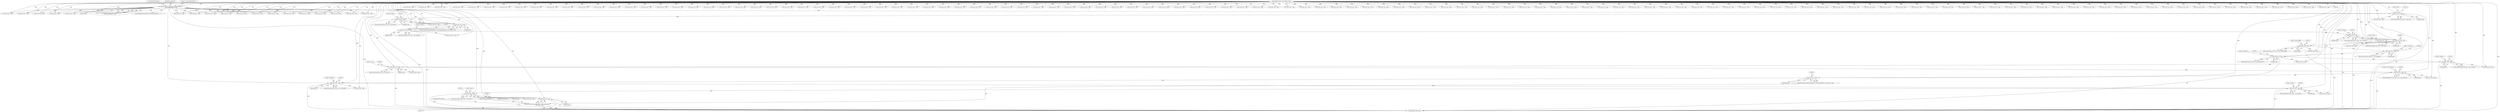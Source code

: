 digraph "0_ImageMagick_56d6e20de489113617cbbddaf41e92600a34db22@pointer" {
"1005066" [label="(Call,(const char *) tag)"];
"1005045" [label="(Call,(const char *) tag)"];
"1004943" [label="(Call,(const char *) tag)"];
"1004818" [label="(Call,(const char *) tag)"];
"1000212" [label="(Call,LogMagickEvent(CoderEvent,GetMagickModule(),\n    \"  SAX.startElement(%s\",tag))"];
"1000184" [label="(MethodParameterIn,const xmlChar *tag)"];
"1004809" [label="(Call,(const char *) tag)"];
"1004687" [label="(Call,(const char *) tag)"];
"1004429" [label="(Call,(const char *) tag)"];
"1004292" [label="(Call,(const char *) tag)"];
"1003293" [label="(Call,(const char *) tag)"];
"1003284" [label="(Call,(const char *) tag)"];
"1002933" [label="(Call,(const char *) tag)"];
"1002662" [label="(Call,(const char *) tag)"];
"1002478" [label="(Call,(const char *) tag)"];
"1002275" [label="(Call,(const char *) tag)"];
"1002266" [label="(Call,(const char *) tag)"];
"1001969" [label="(Call,(const char *) tag)"];
"1001717" [label="(Call,(const char *) tag)"];
"1005063" [label="(Call,ThrowMSLException(OptionError,\"NoImagesDefined\",\n                (const char *) tag))"];
"1004294" [label="(Identifier,tag)"];
"1002275" [label="(Call,(const char *) tag)"];
"1004687" [label="(Call,(const char *) tag)"];
"1009431" [label="(Call,(const char *) tag)"];
"1009757" [label="(Call,(const char *) tag)"];
"1017474" [label="(Call,(const char *) tag)"];
"1019458" [label="(Call,(const char *) tag)"];
"1008522" [label="(Call,(const char *) tag)"];
"1002481" [label="(Literal,\"charcoal\")"];
"1005065" [label="(Literal,\"NoImagesDefined\")"];
"1001707" [label="(Call,(const char *) tag)"];
"1003318" [label="(Call,(const char *) tag)"];
"1012979" [label="(Call,(const char *) tag)"];
"1018615" [label="(Call,(const char *) tag)"];
"1010089" [label="(Call,(const char *) tag)"];
"1014711" [label="(Call,(const char *) tag)"];
"1017207" [label="(Call,(const char *) tag)"];
"1016263" [label="(Call,(const char *) tag)"];
"1004820" [label="(Identifier,tag)"];
"1014234" [label="(Call,(const char *) tag)"];
"1010572" [label="(Call,(const char *) tag)"];
"1000215" [label="(Literal,\"  SAX.startElement(%s\")"];
"1014884" [label="(Call,(const char *) tag)"];
"1004963" [label="(Call,(const char *) tag)"];
"1015073" [label="(Call,(const char *) tag)"];
"1014690" [label="(Call,(const char *) tag)"];
"1004291" [label="(Call,LocaleCompare((const char *) tag,\"contrast\"))"];
"1010594" [label="(Call,(const char *) tag)"];
"1003296" [label="(Literal,\"composite\")"];
"1007928" [label="(Call,(const char *) tag)"];
"1004817" [label="(Call,LocaleCompare((const char *) tag,\"despeckle\"))"];
"1004313" [label="(Call,(const char *) tag)"];
"1008840" [label="(Call,(const char *) tag)"];
"1000212" [label="(Call,LogMagickEvent(CoderEvent,GetMagickModule(),\n    \"  SAX.startElement(%s\",tag))"];
"1004806" [label="(Call,ThrowMSLException(OptionError,\"UnrecognizedElement\",(const char *) tag))"];
"1003286" [label="(Identifier,tag)"];
"1004818" [label="(Call,(const char *) tag)"];
"1009653" [label="(Call,(const char *) tag)"];
"1016285" [label="(Call,(const char *) tag)"];
"1002277" [label="(Identifier,tag)"];
"1008531" [label="(Call,(const char *) tag)"];
"1015472" [label="(Call,(const char *) tag)"];
"1005044" [label="(Call,LocaleCompare((const char *) tag,\"draw\"))"];
"1010871" [label="(Call,(const char *) tag)"];
"1018398" [label="(Call,(const char *) tag)"];
"1015494" [label="(Call,(const char *) tag)"];
"1001720" [label="(Literal,\"blur\")"];
"1002274" [label="(Call,LocaleCompare((const char *) tag,\"colorize\"))"];
"1004295" [label="(Literal,\"contrast\")"];
"1002661" [label="(Call,LocaleCompare((const char *) tag,\"chop\"))"];
"1010400" [label="(Call,(const char *) tag)"];
"1010059" [label="(Call,(const char *) tag)"];
"1001969" [label="(Call,(const char *) tag)"];
"1013000" [label="(Call,(const char *) tag)"];
"1004428" [label="(Call,LocaleCompare((const char *) tag,\"crop\"))"];
"1000216" [label="(Identifier,tag)"];
"1009062" [label="(Call,(const char *) tag)"];
"1010891" [label="(Call,(const char *) tag)"];
"1004945" [label="(Identifier,tag)"];
"1013592" [label="(Call,(const char *) tag)"];
"1017925" [label="(Call,(const char *) tag)"];
"1002665" [label="(Literal,\"chop\")"];
"1004809" [label="(Call,(const char *) tag)"];
"1001971" [label="(Identifier,tag)"];
"1018828" [label="(Call,(const char *) tag)"];
"1004689" [label="(Identifier,tag)"];
"1004946" [label="(Literal,\"display\")"];
"1000286" [label="(Call,(const char *) tag)"];
"1019588" [label="(Call,(const char *) tag)"];
"1009632" [label="(Call,(const char *) tag)"];
"1004942" [label="(Call,LocaleCompare((const char *) tag,\"display\"))"];
"1015706" [label="(Call,(const char *) tag)"];
"1006938" [label="(Call,(const char *) tag)"];
"1007606" [label="(Call,(const char *) tag)"];
"1017005" [label="(Call,(const char *) tag)"];
"1007189" [label="(Call,(const char *) tag)"];
"1009088" [label="(Call,(const char *) tag)"];
"1005064" [label="(Identifier,OptionError)"];
"1006758" [label="(Call,(const char *) tag)"];
"1009452" [label="(Call,(const char *) tag)"];
"1019079" [label="(Call,(const char *) tag)"];
"1008134" [label="(Call,(const char *) tag)"];
"1013979" [label="(Call,(const char *) tag)"];
"1011207" [label="(Call,(const char *) tag)"];
"1017899" [label="(Call,(const char *) tag)"];
"1002936" [label="(Literal,\"color-floodfill\")"];
"1008863" [label="(Call,(const char *) tag)"];
"1002480" [label="(Identifier,tag)"];
"1013245" [label="(Call,(const char *) tag)"];
"1010768" [label="(Call,(const char *) tag)"];
"1002662" [label="(Call,(const char *) tag)"];
"1018808" [label="(Call,(const char *) tag)"];
"1007948" [label="(Call,(const char *) tag)"];
"1001719" [label="(Identifier,tag)"];
"1006844" [label="(Call,(const char *) tag)"];
"1014255" [label="(Call,(const char *) tag)"];
"1006202" [label="(Call,(const char *) tag)"];
"1012612" [label="(Call,(const char *) tag)"];
"1018914" [label="(Call,(const char *) tag)"];
"1018130" [label="(Call,(const char *) tag)"];
"1003295" [label="(Identifier,tag)"];
"1001972" [label="(Literal,\"border\")"];
"1005062" [label="(Block,)"];
"1001557" [label="(Call,(const char *) tag)"];
"1016537" [label="(Call,(const char *) tag)"];
"1005063" [label="(Call,ThrowMSLException(OptionError,\"NoImagesDefined\",\n                (const char *) tag))"];
"1002478" [label="(Call,(const char *) tag)"];
"1015262" [label="(Call,(const char *) tag)"];
"1019429" [label="(Call,(const char *) tag)"];
"1001738" [label="(Call,(const char *) tag)"];
"1012633" [label="(Call,(const char *) tag)"];
"1016975" [label="(Call,(const char *) tag)"];
"1004686" [label="(Call,LocaleCompare((const char *) tag,\"cycle-colormap\"))"];
"1004431" [label="(Identifier,tag)"];
"1002933" [label="(Call,(const char *) tag)"];
"1006835" [label="(Call,(const char *) tag)"];
"1002266" [label="(Call,(const char *) tag)"];
"1015726" [label="(Call,(const char *) tag)"];
"1001968" [label="(Call,LocaleCompare((const char *) tag,\"border\"))"];
"1008563" [label="(Call,(const char *) tag)"];
"1015052" [label="(Call,(const char *) tag)"];
"1016790" [label="(Call,(const char *) tag)"];
"1006193" [label="(Call,(const char *) tag)"];
"1019232" [label="(Call,(const char *) tag)"];
"1010777" [label="(Call,(const char *) tag)"];
"1017705" [label="(Call,(const char *) tag)"];
"1006613" [label="(Call,(const char *) tag)"];
"1014908" [label="(Call,(const char *) tag)"];
"1015043" [label="(Call,(const char *) tag)"];
"1000214" [label="(Call,GetMagickModule())"];
"1016818" [label="(Call,(const char *) tag)"];
"1006634" [label="(Call,(const char *) tag)"];
"1000470" [label="(Call,(const char *) tag)"];
"1000184" [label="(MethodParameterIn,const xmlChar *tag)"];
"1000264" [label="(Call,(const char *) tag)"];
"1006864" [label="(Call,(const char *) tag)"];
"1004811" [label="(Identifier,tag)"];
"1015283" [label="(Call,(const char *) tag)"];
"1019336" [label="(Call,(const char *) tag)"];
"1010068" [label="(Call,(const char *) tag)"];
"1002955" [label="(Call,(const char *) tag)"];
"1006395" [label="(Call,(const char *) tag)"];
"1010239" [label="(Call,(const char *) tag)"];
"1018328" [label="(Call,(const char *) tag)"];
"1003283" [label="(Call,LocaleCompare((const char *) tag,\"comment\"))"];
"1017726" [label="(Call,(const char *) tag)"];
"1002932" [label="(Call,LocaleCompare((const char *) tag,\"color-floodfill\"))"];
"1017571" [label="(Call,(const char *) tag)"];
"1017454" [label="(Call,(const char *) tag)"];
"1004821" [label="(Literal,\"despeckle\")"];
"1019212" [label="(Call,(const char *) tag)"];
"1004690" [label="(Literal,\"cycle-colormap\")"];
"1005066" [label="(Call,(const char *) tag)"];
"1001716" [label="(Call,LocaleCompare((const char *) tag,\"blur\"))"];
"1001990" [label="(Call,(const char *) tag)"];
"1001717" [label="(Call,(const char *) tag)"];
"1018572" [label="(Call,(const char *) tag)"];
"1005047" [label="(Identifier,tag)"];
"1003287" [label="(Literal,\"comment\")"];
"1018423" [label="(Call,(const char *) tag)"];
"1008715" [label="(Call,(const char *) tag)"];
"1009766" [label="(Call,(const char *) tag)"];
"1006223" [label="(Call,(const char *) tag)"];
"1004432" [label="(Literal,\"crop\")"];
"1002298" [label="(Call,(const char *) tag)"];
"1007167" [label="(Call,(const char *) tag)"];
"1012603" [label="(Call,(const char *) tag)"];
"1019103" [label="(Call,(const char *) tag)"];
"1006738" [label="(Call,(const char *) tag)"];
"1004839" [label="(Call,(const char *) tag)"];
"1004450" [label="(Call,(const char *) tag)"];
"1002477" [label="(Call,LocaleCompare((const char *) tag, \"charcoal\"))"];
"1004943" [label="(Call,(const char *) tag)"];
"1019438" [label="(Call,(const char *) tag)"];
"1005068" [label="(Identifier,tag)"];
"1001535" [label="(Call,(const char *) tag)"];
"1005048" [label="(Literal,\"draw\")"];
"1007597" [label="(Call,(const char *) tag)"];
"1006917" [label="(Call,(const char *) tag)"];
"1008513" [label="(Call,(const char *) tag)"];
"1008736" [label="(Call,(const char *) tag)"];
"1011436" [label="(Call,(const char *) tag)"];
"1014509" [label="(Call,(const char *) tag)"];
"1019356" [label="(Call,(const char *) tag)"];
"1013956" [label="(Call,(const char *) tag)"];
"1005045" [label="(Call,(const char *) tag)"];
"1011177" [label="(Call,(const char *) tag)"];
"1002664" [label="(Identifier,tag)"];
"1011186" [label="(Call,(const char *) tag)"];
"1019606" [label="(Call,LogMagickEvent(CoderEvent,GetMagickModule(),\"  )\"))"];
"1002268" [label="(Identifier,tag)"];
"1007042" [label="(Call,(const char *) tag)"];
"1000491" [label="(Call,(const char *) tag)"];
"1005069" [label="(ControlStructure,break;)"];
"1010370" [label="(Call,(const char *) tag)"];
"1004429" [label="(Call,(const char *) tag)"];
"1013614" [label="(Call,(const char *) tag)"];
"1002506" [label="(Call,(const char *) tag)"];
"1017228" [label="(Call,(const char *) tag)"];
"1002278" [label="(Literal,\"colorize\")"];
"1009787" [label="(Call,(const char *) tag)"];
"1019580" [label="(Call,(const char *) tag)"];
"1014466" [label="(Call,(const char *) tag)"];
"1018636" [label="(Call,(const char *) tag)"];
"1008320" [label="(Call,(const char *) tag)"];
"1000210" [label="(Call,(void) LogMagickEvent(CoderEvent,GetMagickModule(),\n    \"  SAX.startElement(%s\",tag))"];
"1002263" [label="(Call,ThrowMSLException(OptionError,\"UnrecognizedElement\",(const char *) tag))"];
"1004292" [label="(Call,(const char *) tag)"];
"1013181" [label="(Call,(const char *) tag)"];
"1008125" [label="(Call,(const char *) tag)"];
"1018905" [label="(Call,(const char *) tag)"];
"1003293" [label="(Call,(const char *) tag)"];
"1000213" [label="(Identifier,CoderEvent)"];
"1004708" [label="(Call,(const char *) tag)"];
"1007063" [label="(Call,(const char *) tag)"];
"1002683" [label="(Call,(const char *) tag)"];
"1006416" [label="(Call,(const char *) tag)"];
"1019610" [label="(MethodReturn,static void)"];
"1016516" [label="(Call,(const char *) tag)"];
"1017551" [label="(Call,(const char *) tag)"];
"1002935" [label="(Identifier,tag)"];
"1018935" [label="(Call,(const char *) tag)"];
"1010379" [label="(Call,(const char *) tag)"];
"1012844" [label="(Call,(const char *) tag)"];
"1008091" [label="(Call,(const char *) tag)"];
"1007628" [label="(Call,(const char *) tag)"];
"1003284" [label="(Call,(const char *) tag)"];
"1018104" [label="(Call,(const char *) tag)"];
"1003292" [label="(Call,LocaleCompare((const char *) tag,\"composite\"))"];
"1010259" [label="(Call,(const char *) tag)"];
"1018308" [label="(Call,(const char *) tag)"];
"1008341" [label="(Call,(const char *) tag)"];
"1005066" -> "1005063"  [label="AST: "];
"1005066" -> "1005068"  [label="CFG: "];
"1005067" -> "1005066"  [label="AST: "];
"1005068" -> "1005066"  [label="AST: "];
"1005063" -> "1005066"  [label="CFG: "];
"1005066" -> "1019610"  [label="DDG: "];
"1005066" -> "1005063"  [label="DDG: "];
"1005045" -> "1005066"  [label="DDG: "];
"1000184" -> "1005066"  [label="DDG: "];
"1005045" -> "1005044"  [label="AST: "];
"1005045" -> "1005047"  [label="CFG: "];
"1005046" -> "1005045"  [label="AST: "];
"1005047" -> "1005045"  [label="AST: "];
"1005048" -> "1005045"  [label="CFG: "];
"1005045" -> "1019610"  [label="DDG: "];
"1005045" -> "1005044"  [label="DDG: "];
"1004943" -> "1005045"  [label="DDG: "];
"1000184" -> "1005045"  [label="DDG: "];
"1005045" -> "1006193"  [label="DDG: "];
"1004943" -> "1004942"  [label="AST: "];
"1004943" -> "1004945"  [label="CFG: "];
"1004944" -> "1004943"  [label="AST: "];
"1004945" -> "1004943"  [label="AST: "];
"1004946" -> "1004943"  [label="CFG: "];
"1004943" -> "1019610"  [label="DDG: "];
"1004943" -> "1004942"  [label="DDG: "];
"1004818" -> "1004943"  [label="DDG: "];
"1000184" -> "1004943"  [label="DDG: "];
"1004943" -> "1004963"  [label="DDG: "];
"1004818" -> "1004817"  [label="AST: "];
"1004818" -> "1004820"  [label="CFG: "];
"1004819" -> "1004818"  [label="AST: "];
"1004820" -> "1004818"  [label="AST: "];
"1004821" -> "1004818"  [label="CFG: "];
"1004818" -> "1019610"  [label="DDG: "];
"1004818" -> "1004817"  [label="DDG: "];
"1000212" -> "1004818"  [label="DDG: "];
"1004809" -> "1004818"  [label="DDG: "];
"1000184" -> "1004818"  [label="DDG: "];
"1004818" -> "1004839"  [label="DDG: "];
"1000212" -> "1000210"  [label="AST: "];
"1000212" -> "1000216"  [label="CFG: "];
"1000213" -> "1000212"  [label="AST: "];
"1000214" -> "1000212"  [label="AST: "];
"1000215" -> "1000212"  [label="AST: "];
"1000216" -> "1000212"  [label="AST: "];
"1000210" -> "1000212"  [label="CFG: "];
"1000212" -> "1019610"  [label="DDG: "];
"1000212" -> "1000210"  [label="DDG: "];
"1000212" -> "1000210"  [label="DDG: "];
"1000212" -> "1000210"  [label="DDG: "];
"1000212" -> "1000210"  [label="DDG: "];
"1000184" -> "1000212"  [label="DDG: "];
"1000212" -> "1000264"  [label="DDG: "];
"1000212" -> "1001717"  [label="DDG: "];
"1000212" -> "1002275"  [label="DDG: "];
"1000212" -> "1006202"  [label="DDG: "];
"1000212" -> "1006844"  [label="DDG: "];
"1000212" -> "1007606"  [label="DDG: "];
"1000212" -> "1008134"  [label="DDG: "];
"1000212" -> "1008522"  [label="DDG: "];
"1000212" -> "1008715"  [label="DDG: "];
"1000212" -> "1010068"  [label="DDG: "];
"1000212" -> "1010379"  [label="DDG: "];
"1000212" -> "1010777"  [label="DDG: "];
"1000212" -> "1011186"  [label="DDG: "];
"1000212" -> "1012612"  [label="DDG: "];
"1000212" -> "1015052"  [label="DDG: "];
"1000212" -> "1018308"  [label="DDG: "];
"1000212" -> "1018572"  [label="DDG: "];
"1000212" -> "1018914"  [label="DDG: "];
"1000212" -> "1019438"  [label="DDG: "];
"1000212" -> "1019588"  [label="DDG: "];
"1000212" -> "1019606"  [label="DDG: "];
"1000184" -> "1000182"  [label="AST: "];
"1000184" -> "1019610"  [label="DDG: "];
"1000184" -> "1000264"  [label="DDG: "];
"1000184" -> "1000286"  [label="DDG: "];
"1000184" -> "1000470"  [label="DDG: "];
"1000184" -> "1000491"  [label="DDG: "];
"1000184" -> "1001535"  [label="DDG: "];
"1000184" -> "1001557"  [label="DDG: "];
"1000184" -> "1001707"  [label="DDG: "];
"1000184" -> "1001717"  [label="DDG: "];
"1000184" -> "1001738"  [label="DDG: "];
"1000184" -> "1001969"  [label="DDG: "];
"1000184" -> "1001990"  [label="DDG: "];
"1000184" -> "1002266"  [label="DDG: "];
"1000184" -> "1002275"  [label="DDG: "];
"1000184" -> "1002298"  [label="DDG: "];
"1000184" -> "1002478"  [label="DDG: "];
"1000184" -> "1002506"  [label="DDG: "];
"1000184" -> "1002662"  [label="DDG: "];
"1000184" -> "1002683"  [label="DDG: "];
"1000184" -> "1002933"  [label="DDG: "];
"1000184" -> "1002955"  [label="DDG: "];
"1000184" -> "1003284"  [label="DDG: "];
"1000184" -> "1003293"  [label="DDG: "];
"1000184" -> "1003318"  [label="DDG: "];
"1000184" -> "1004292"  [label="DDG: "];
"1000184" -> "1004313"  [label="DDG: "];
"1000184" -> "1004429"  [label="DDG: "];
"1000184" -> "1004450"  [label="DDG: "];
"1000184" -> "1004687"  [label="DDG: "];
"1000184" -> "1004708"  [label="DDG: "];
"1000184" -> "1004809"  [label="DDG: "];
"1000184" -> "1004839"  [label="DDG: "];
"1000184" -> "1004963"  [label="DDG: "];
"1000184" -> "1006193"  [label="DDG: "];
"1000184" -> "1006202"  [label="DDG: "];
"1000184" -> "1006223"  [label="DDG: "];
"1000184" -> "1006395"  [label="DDG: "];
"1000184" -> "1006416"  [label="DDG: "];
"1000184" -> "1006613"  [label="DDG: "];
"1000184" -> "1006634"  [label="DDG: "];
"1000184" -> "1006738"  [label="DDG: "];
"1000184" -> "1006758"  [label="DDG: "];
"1000184" -> "1006835"  [label="DDG: "];
"1000184" -> "1006844"  [label="DDG: "];
"1000184" -> "1006864"  [label="DDG: "];
"1000184" -> "1006917"  [label="DDG: "];
"1000184" -> "1006938"  [label="DDG: "];
"1000184" -> "1007042"  [label="DDG: "];
"1000184" -> "1007063"  [label="DDG: "];
"1000184" -> "1007167"  [label="DDG: "];
"1000184" -> "1007189"  [label="DDG: "];
"1000184" -> "1007597"  [label="DDG: "];
"1000184" -> "1007606"  [label="DDG: "];
"1000184" -> "1007628"  [label="DDG: "];
"1000184" -> "1007928"  [label="DDG: "];
"1000184" -> "1007948"  [label="DDG: "];
"1000184" -> "1008091"  [label="DDG: "];
"1000184" -> "1008125"  [label="DDG: "];
"1000184" -> "1008134"  [label="DDG: "];
"1000184" -> "1008320"  [label="DDG: "];
"1000184" -> "1008341"  [label="DDG: "];
"1000184" -> "1008513"  [label="DDG: "];
"1000184" -> "1008522"  [label="DDG: "];
"1000184" -> "1008531"  [label="DDG: "];
"1000184" -> "1008563"  [label="DDG: "];
"1000184" -> "1008715"  [label="DDG: "];
"1000184" -> "1008736"  [label="DDG: "];
"1000184" -> "1008840"  [label="DDG: "];
"1000184" -> "1008863"  [label="DDG: "];
"1000184" -> "1009062"  [label="DDG: "];
"1000184" -> "1009088"  [label="DDG: "];
"1000184" -> "1009431"  [label="DDG: "];
"1000184" -> "1009452"  [label="DDG: "];
"1000184" -> "1009632"  [label="DDG: "];
"1000184" -> "1009653"  [label="DDG: "];
"1000184" -> "1009757"  [label="DDG: "];
"1000184" -> "1009766"  [label="DDG: "];
"1000184" -> "1009787"  [label="DDG: "];
"1000184" -> "1010059"  [label="DDG: "];
"1000184" -> "1010068"  [label="DDG: "];
"1000184" -> "1010089"  [label="DDG: "];
"1000184" -> "1010239"  [label="DDG: "];
"1000184" -> "1010259"  [label="DDG: "];
"1000184" -> "1010370"  [label="DDG: "];
"1000184" -> "1010379"  [label="DDG: "];
"1000184" -> "1010400"  [label="DDG: "];
"1000184" -> "1010572"  [label="DDG: "];
"1000184" -> "1010594"  [label="DDG: "];
"1000184" -> "1010768"  [label="DDG: "];
"1000184" -> "1010777"  [label="DDG: "];
"1000184" -> "1010871"  [label="DDG: "];
"1000184" -> "1010891"  [label="DDG: "];
"1000184" -> "1011177"  [label="DDG: "];
"1000184" -> "1011186"  [label="DDG: "];
"1000184" -> "1011207"  [label="DDG: "];
"1000184" -> "1011436"  [label="DDG: "];
"1000184" -> "1012603"  [label="DDG: "];
"1000184" -> "1012612"  [label="DDG: "];
"1000184" -> "1012633"  [label="DDG: "];
"1000184" -> "1012844"  [label="DDG: "];
"1000184" -> "1012979"  [label="DDG: "];
"1000184" -> "1013000"  [label="DDG: "];
"1000184" -> "1013181"  [label="DDG: "];
"1000184" -> "1013245"  [label="DDG: "];
"1000184" -> "1013592"  [label="DDG: "];
"1000184" -> "1013614"  [label="DDG: "];
"1000184" -> "1013956"  [label="DDG: "];
"1000184" -> "1013979"  [label="DDG: "];
"1000184" -> "1014234"  [label="DDG: "];
"1000184" -> "1014255"  [label="DDG: "];
"1000184" -> "1014466"  [label="DDG: "];
"1000184" -> "1014509"  [label="DDG: "];
"1000184" -> "1014690"  [label="DDG: "];
"1000184" -> "1014711"  [label="DDG: "];
"1000184" -> "1014884"  [label="DDG: "];
"1000184" -> "1014908"  [label="DDG: "];
"1000184" -> "1015043"  [label="DDG: "];
"1000184" -> "1015052"  [label="DDG: "];
"1000184" -> "1015073"  [label="DDG: "];
"1000184" -> "1015262"  [label="DDG: "];
"1000184" -> "1015283"  [label="DDG: "];
"1000184" -> "1015472"  [label="DDG: "];
"1000184" -> "1015494"  [label="DDG: "];
"1000184" -> "1015706"  [label="DDG: "];
"1000184" -> "1015726"  [label="DDG: "];
"1000184" -> "1016263"  [label="DDG: "];
"1000184" -> "1016285"  [label="DDG: "];
"1000184" -> "1016516"  [label="DDG: "];
"1000184" -> "1016537"  [label="DDG: "];
"1000184" -> "1016790"  [label="DDG: "];
"1000184" -> "1016818"  [label="DDG: "];
"1000184" -> "1016975"  [label="DDG: "];
"1000184" -> "1017005"  [label="DDG: "];
"1000184" -> "1017207"  [label="DDG: "];
"1000184" -> "1017228"  [label="DDG: "];
"1000184" -> "1017454"  [label="DDG: "];
"1000184" -> "1017474"  [label="DDG: "];
"1000184" -> "1017551"  [label="DDG: "];
"1000184" -> "1017571"  [label="DDG: "];
"1000184" -> "1017705"  [label="DDG: "];
"1000184" -> "1017726"  [label="DDG: "];
"1000184" -> "1017899"  [label="DDG: "];
"1000184" -> "1017925"  [label="DDG: "];
"1000184" -> "1018104"  [label="DDG: "];
"1000184" -> "1018130"  [label="DDG: "];
"1000184" -> "1018308"  [label="DDG: "];
"1000184" -> "1018328"  [label="DDG: "];
"1000184" -> "1018398"  [label="DDG: "];
"1000184" -> "1018423"  [label="DDG: "];
"1000184" -> "1018572"  [label="DDG: "];
"1000184" -> "1018615"  [label="DDG: "];
"1000184" -> "1018636"  [label="DDG: "];
"1000184" -> "1018808"  [label="DDG: "];
"1000184" -> "1018828"  [label="DDG: "];
"1000184" -> "1018905"  [label="DDG: "];
"1000184" -> "1018914"  [label="DDG: "];
"1000184" -> "1018935"  [label="DDG: "];
"1000184" -> "1019079"  [label="DDG: "];
"1000184" -> "1019103"  [label="DDG: "];
"1000184" -> "1019212"  [label="DDG: "];
"1000184" -> "1019232"  [label="DDG: "];
"1000184" -> "1019336"  [label="DDG: "];
"1000184" -> "1019356"  [label="DDG: "];
"1000184" -> "1019429"  [label="DDG: "];
"1000184" -> "1019438"  [label="DDG: "];
"1000184" -> "1019458"  [label="DDG: "];
"1000184" -> "1019580"  [label="DDG: "];
"1000184" -> "1019588"  [label="DDG: "];
"1004809" -> "1004806"  [label="AST: "];
"1004809" -> "1004811"  [label="CFG: "];
"1004810" -> "1004809"  [label="AST: "];
"1004811" -> "1004809"  [label="AST: "];
"1004806" -> "1004809"  [label="CFG: "];
"1004809" -> "1004806"  [label="DDG: "];
"1004687" -> "1004809"  [label="DDG: "];
"1004687" -> "1004686"  [label="AST: "];
"1004687" -> "1004689"  [label="CFG: "];
"1004688" -> "1004687"  [label="AST: "];
"1004689" -> "1004687"  [label="AST: "];
"1004690" -> "1004687"  [label="CFG: "];
"1004687" -> "1019610"  [label="DDG: "];
"1004687" -> "1004686"  [label="DDG: "];
"1004429" -> "1004687"  [label="DDG: "];
"1004687" -> "1004708"  [label="DDG: "];
"1004429" -> "1004428"  [label="AST: "];
"1004429" -> "1004431"  [label="CFG: "];
"1004430" -> "1004429"  [label="AST: "];
"1004431" -> "1004429"  [label="AST: "];
"1004432" -> "1004429"  [label="CFG: "];
"1004429" -> "1019610"  [label="DDG: "];
"1004429" -> "1004428"  [label="DDG: "];
"1004292" -> "1004429"  [label="DDG: "];
"1004429" -> "1004450"  [label="DDG: "];
"1004292" -> "1004291"  [label="AST: "];
"1004292" -> "1004294"  [label="CFG: "];
"1004293" -> "1004292"  [label="AST: "];
"1004294" -> "1004292"  [label="AST: "];
"1004295" -> "1004292"  [label="CFG: "];
"1004292" -> "1019610"  [label="DDG: "];
"1004292" -> "1004291"  [label="DDG: "];
"1003293" -> "1004292"  [label="DDG: "];
"1004292" -> "1004313"  [label="DDG: "];
"1003293" -> "1003292"  [label="AST: "];
"1003293" -> "1003295"  [label="CFG: "];
"1003294" -> "1003293"  [label="AST: "];
"1003295" -> "1003293"  [label="AST: "];
"1003296" -> "1003293"  [label="CFG: "];
"1003293" -> "1019610"  [label="DDG: "];
"1003293" -> "1003292"  [label="DDG: "];
"1003284" -> "1003293"  [label="DDG: "];
"1003293" -> "1003318"  [label="DDG: "];
"1003284" -> "1003283"  [label="AST: "];
"1003284" -> "1003286"  [label="CFG: "];
"1003285" -> "1003284"  [label="AST: "];
"1003286" -> "1003284"  [label="AST: "];
"1003287" -> "1003284"  [label="CFG: "];
"1003284" -> "1019610"  [label="DDG: "];
"1003284" -> "1003283"  [label="DDG: "];
"1002933" -> "1003284"  [label="DDG: "];
"1002933" -> "1002932"  [label="AST: "];
"1002933" -> "1002935"  [label="CFG: "];
"1002934" -> "1002933"  [label="AST: "];
"1002935" -> "1002933"  [label="AST: "];
"1002936" -> "1002933"  [label="CFG: "];
"1002933" -> "1019610"  [label="DDG: "];
"1002933" -> "1002932"  [label="DDG: "];
"1002662" -> "1002933"  [label="DDG: "];
"1002933" -> "1002955"  [label="DDG: "];
"1002662" -> "1002661"  [label="AST: "];
"1002662" -> "1002664"  [label="CFG: "];
"1002663" -> "1002662"  [label="AST: "];
"1002664" -> "1002662"  [label="AST: "];
"1002665" -> "1002662"  [label="CFG: "];
"1002662" -> "1019610"  [label="DDG: "];
"1002662" -> "1002661"  [label="DDG: "];
"1002478" -> "1002662"  [label="DDG: "];
"1002662" -> "1002683"  [label="DDG: "];
"1002478" -> "1002477"  [label="AST: "];
"1002478" -> "1002480"  [label="CFG: "];
"1002479" -> "1002478"  [label="AST: "];
"1002480" -> "1002478"  [label="AST: "];
"1002481" -> "1002478"  [label="CFG: "];
"1002478" -> "1019610"  [label="DDG: "];
"1002478" -> "1002477"  [label="DDG: "];
"1002275" -> "1002478"  [label="DDG: "];
"1002478" -> "1002506"  [label="DDG: "];
"1002275" -> "1002274"  [label="AST: "];
"1002275" -> "1002277"  [label="CFG: "];
"1002276" -> "1002275"  [label="AST: "];
"1002277" -> "1002275"  [label="AST: "];
"1002278" -> "1002275"  [label="CFG: "];
"1002275" -> "1019610"  [label="DDG: "];
"1002275" -> "1002274"  [label="DDG: "];
"1002266" -> "1002275"  [label="DDG: "];
"1002275" -> "1002298"  [label="DDG: "];
"1002266" -> "1002263"  [label="AST: "];
"1002266" -> "1002268"  [label="CFG: "];
"1002267" -> "1002266"  [label="AST: "];
"1002268" -> "1002266"  [label="AST: "];
"1002263" -> "1002266"  [label="CFG: "];
"1002266" -> "1002263"  [label="DDG: "];
"1001969" -> "1002266"  [label="DDG: "];
"1001969" -> "1001968"  [label="AST: "];
"1001969" -> "1001971"  [label="CFG: "];
"1001970" -> "1001969"  [label="AST: "];
"1001971" -> "1001969"  [label="AST: "];
"1001972" -> "1001969"  [label="CFG: "];
"1001969" -> "1019610"  [label="DDG: "];
"1001969" -> "1001968"  [label="DDG: "];
"1001717" -> "1001969"  [label="DDG: "];
"1001969" -> "1001990"  [label="DDG: "];
"1001717" -> "1001716"  [label="AST: "];
"1001717" -> "1001719"  [label="CFG: "];
"1001718" -> "1001717"  [label="AST: "];
"1001719" -> "1001717"  [label="AST: "];
"1001720" -> "1001717"  [label="CFG: "];
"1001717" -> "1019610"  [label="DDG: "];
"1001717" -> "1001716"  [label="DDG: "];
"1001717" -> "1001738"  [label="DDG: "];
"1005063" -> "1005062"  [label="AST: "];
"1005064" -> "1005063"  [label="AST: "];
"1005065" -> "1005063"  [label="AST: "];
"1005069" -> "1005063"  [label="CFG: "];
"1005063" -> "1019610"  [label="DDG: "];
"1005063" -> "1019610"  [label="DDG: "];
"1005063" -> "1019610"  [label="DDG: "];
"1004806" -> "1005063"  [label="DDG: "];
}
